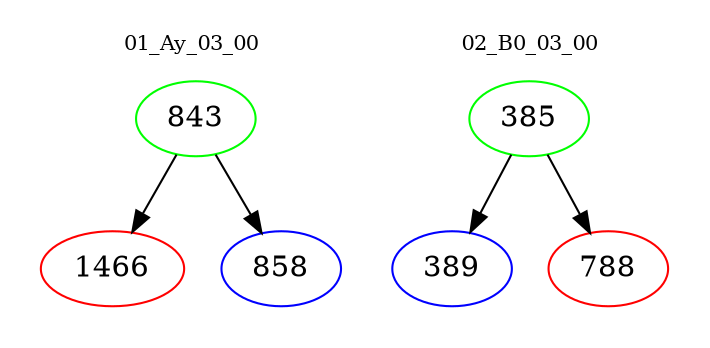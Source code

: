 digraph{
subgraph cluster_0 {
color = white
label = "01_Ay_03_00";
fontsize=10;
T0_843 [label="843", color="green"]
T0_843 -> T0_1466 [color="black"]
T0_1466 [label="1466", color="red"]
T0_843 -> T0_858 [color="black"]
T0_858 [label="858", color="blue"]
}
subgraph cluster_1 {
color = white
label = "02_B0_03_00";
fontsize=10;
T1_385 [label="385", color="green"]
T1_385 -> T1_389 [color="black"]
T1_389 [label="389", color="blue"]
T1_385 -> T1_788 [color="black"]
T1_788 [label="788", color="red"]
}
}
